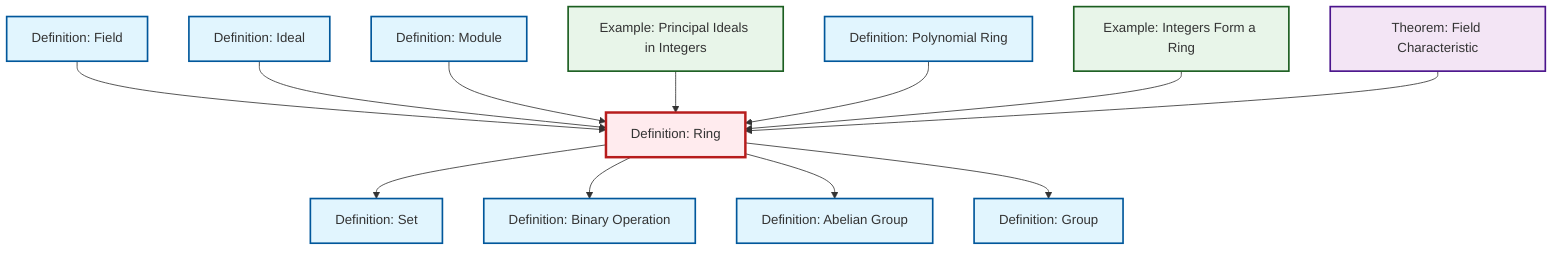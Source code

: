 graph TD
    classDef definition fill:#e1f5fe,stroke:#01579b,stroke-width:2px
    classDef theorem fill:#f3e5f5,stroke:#4a148c,stroke-width:2px
    classDef axiom fill:#fff3e0,stroke:#e65100,stroke-width:2px
    classDef example fill:#e8f5e9,stroke:#1b5e20,stroke-width:2px
    classDef current fill:#ffebee,stroke:#b71c1c,stroke-width:3px
    def-ideal["Definition: Ideal"]:::definition
    def-abelian-group["Definition: Abelian Group"]:::definition
    def-set["Definition: Set"]:::definition
    def-field["Definition: Field"]:::definition
    def-group["Definition: Group"]:::definition
    thm-field-characteristic["Theorem: Field Characteristic"]:::theorem
    ex-integers-ring["Example: Integers Form a Ring"]:::example
    def-module["Definition: Module"]:::definition
    def-binary-operation["Definition: Binary Operation"]:::definition
    def-ring["Definition: Ring"]:::definition
    ex-principal-ideal["Example: Principal Ideals in Integers"]:::example
    def-polynomial-ring["Definition: Polynomial Ring"]:::definition
    def-field --> def-ring
    def-ideal --> def-ring
    def-ring --> def-set
    def-module --> def-ring
    def-ring --> def-binary-operation
    def-ring --> def-abelian-group
    ex-principal-ideal --> def-ring
    def-polynomial-ring --> def-ring
    ex-integers-ring --> def-ring
    thm-field-characteristic --> def-ring
    def-ring --> def-group
    class def-ring current